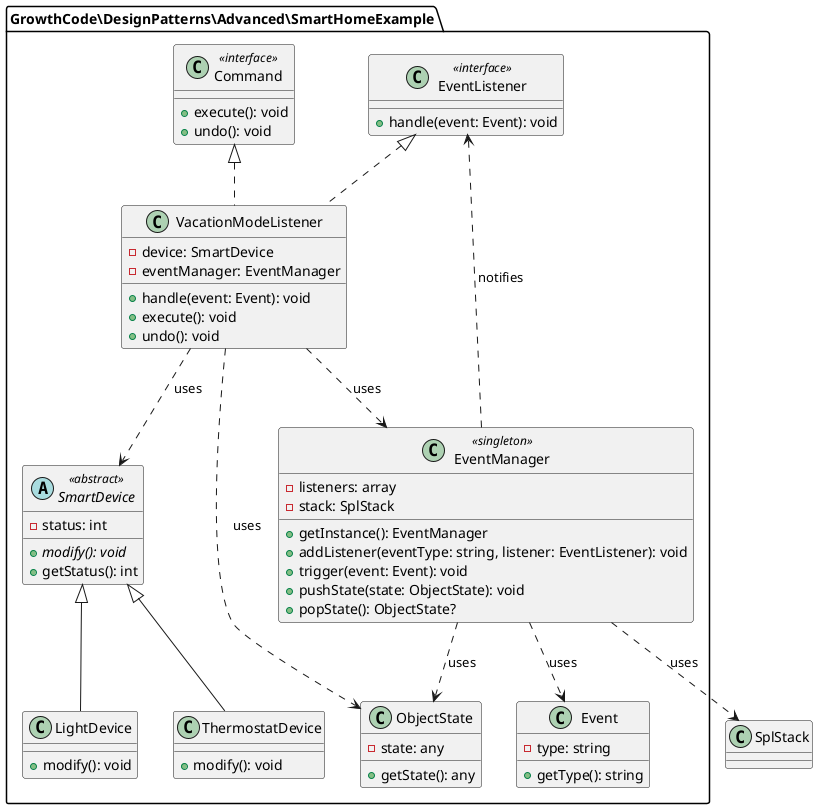 @startuml SmartHomeExample
!define RECTANGLE class

package "GrowthCode\DesignPatterns\Advanced\SmartHomeExample" {
  RECTANGLE EventListener  <<interface>> {
    +handle(event: Event): void
  }

  RECTANGLE Command <<interface>> {
    +execute(): void
    +undo(): void
  }

  RECTANGLE ObjectState {
    -state: any
    +getState(): any
  }

  RECTANGLE EventManager <<singleton>> {
    -listeners: array
    -stack: SplStack
    +getInstance(): EventManager
    +addListener(eventType: string, listener: EventListener): void
    +trigger(event: Event): void
    +pushState(state: ObjectState): void
    +popState(): ObjectState?
  }

  RECTANGLE Event {
    -type: string
    +getType(): string
  }

  abstract RECTANGLE SmartDevice <<abstract>> {
    -status: int
    {abstract} +modify(): void
    +getStatus(): int
  }

  RECTANGLE LightDevice {
    +modify(): void
  }

  RECTANGLE ThermostatDevice {
    +modify(): void
  }

  RECTANGLE VacationModeListener {
    -device: SmartDevice
    -eventManager: EventManager
    +handle(event: Event): void
    +execute(): void
    +undo(): void
  }
}

SmartDevice <|-- LightDevice
SmartDevice <|-- ThermostatDevice
EventListener <|.. VacationModeListener
Command <|.. VacationModeListener

VacationModeListener ..> EventManager: uses
VacationModeListener ..> SmartDevice: uses
VacationModeListener ..> ObjectState: uses

EventManager ..> EventListener: notifies
EventManager ..> ObjectState: uses
EventManager ..> SplStack: uses
EventManager ..> Event: uses

@enduml
